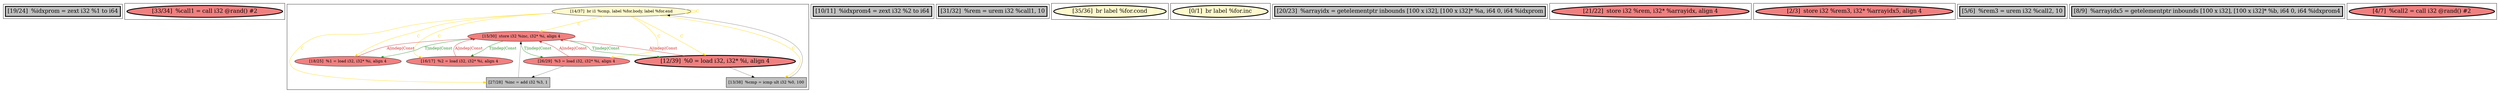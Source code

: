 
digraph G {





subgraph cluster11 {


node332 [penwidth=3.0,fontsize=20,fillcolor=grey,label="[19/24]  %idxprom = zext i32 %1 to i64",shape=rectangle,style=filled ]



}

subgraph cluster10 {


node331 [penwidth=3.0,fontsize=20,fillcolor=lightcoral,label="[33/34]  %call1 = call i32 @rand() #2",shape=ellipse,style=filled ]



}

subgraph cluster9 {


node329 [fillcolor=lemonchiffon,label="[14/37]  br i1 %cmp, label %for.body, label %for.end",shape=ellipse,style=filled ]
node324 [fillcolor=lightcoral,label="[15/30]  store i32 %inc, i32* %i, align 4",shape=ellipse,style=filled ]
node327 [fillcolor=lightcoral,label="[16/17]  %2 = load i32, i32* %i, align 4",shape=ellipse,style=filled ]
node326 [fillcolor=lightcoral,label="[26/29]  %3 = load i32, i32* %i, align 4",shape=ellipse,style=filled ]
node330 [fillcolor=grey,label="[27/28]  %inc = add i32 %3, 1",shape=rectangle,style=filled ]
node325 [penwidth=3.0,fontsize=20,fillcolor=lightcoral,label="[12/39]  %0 = load i32, i32* %i, align 4",shape=ellipse,style=filled ]
node323 [fillcolor=lightcoral,label="[18/25]  %1 = load i32, i32* %i, align 4",shape=ellipse,style=filled ]
node328 [fillcolor=grey,label="[13/38]  %cmp = icmp ult i32 %0, 100",shape=rectangle,style=filled ]

node329->node325 [style=solid,color=gold,label="C",penwidth=1.0,fontcolor=gold ]
node329->node324 [style=solid,color=gold,label="C",penwidth=1.0,fontcolor=gold ]
node329->node327 [style=solid,color=gold,label="C",penwidth=1.0,fontcolor=gold ]
node327->node324 [style=solid,color=firebrick3,label="A|indep|Const",penwidth=1.0,fontcolor=firebrick3 ]
node324->node327 [style=solid,color=forestgreen,label="T|indep|Const",penwidth=1.0,fontcolor=forestgreen ]
node329->node328 [style=solid,color=gold,label="C",penwidth=1.0,fontcolor=gold ]
node326->node330 [style=solid,color=black,label="",penwidth=0.5,fontcolor=black ]
node326->node324 [style=solid,color=firebrick3,label="A|indep|Const",penwidth=1.0,fontcolor=firebrick3 ]
node328->node329 [style=solid,color=black,label="",penwidth=0.5,fontcolor=black ]
node325->node328 [style=solid,color=black,label="",penwidth=0.5,fontcolor=black ]
node330->node324 [style=solid,color=black,label="",penwidth=0.5,fontcolor=black ]
node329->node329 [style=solid,color=gold,label="C",penwidth=1.0,fontcolor=gold ]
node329->node330 [style=solid,color=gold,label="C",penwidth=1.0,fontcolor=gold ]
node324->node326 [style=solid,color=forestgreen,label="T|indep|Const",penwidth=1.0,fontcolor=forestgreen ]
node323->node324 [style=solid,color=firebrick3,label="A|indep|Const",penwidth=1.0,fontcolor=firebrick3 ]
node324->node323 [style=solid,color=forestgreen,label="T|indep|Const",penwidth=1.0,fontcolor=forestgreen ]
node325->node324 [style=solid,color=firebrick3,label="A|indep|Const",penwidth=1.0,fontcolor=firebrick3 ]
node329->node323 [style=solid,color=gold,label="C",penwidth=1.0,fontcolor=gold ]
node324->node325 [style=solid,color=forestgreen,label="T|indep|Const",penwidth=1.0,fontcolor=forestgreen ]
node329->node326 [style=solid,color=gold,label="C",penwidth=1.0,fontcolor=gold ]


}

subgraph cluster8 {


node322 [penwidth=3.0,fontsize=20,fillcolor=grey,label="[10/11]  %idxprom4 = zext i32 %2 to i64",shape=rectangle,style=filled ]



}

subgraph cluster7 {


node321 [penwidth=3.0,fontsize=20,fillcolor=grey,label="[31/32]  %rem = urem i32 %call1, 10",shape=rectangle,style=filled ]



}

subgraph cluster6 {


node320 [penwidth=3.0,fontsize=20,fillcolor=lemonchiffon,label="[35/36]  br label %for.cond",shape=ellipse,style=filled ]



}

subgraph cluster0 {


node314 [penwidth=3.0,fontsize=20,fillcolor=lemonchiffon,label="[0/1]  br label %for.inc",shape=ellipse,style=filled ]



}

subgraph cluster12 {


node333 [penwidth=3.0,fontsize=20,fillcolor=grey,label="[20/23]  %arrayidx = getelementptr inbounds [100 x i32], [100 x i32]* %a, i64 0, i64 %idxprom",shape=rectangle,style=filled ]



}

subgraph cluster5 {


node319 [penwidth=3.0,fontsize=20,fillcolor=lightcoral,label="[21/22]  store i32 %rem, i32* %arrayidx, align 4",shape=ellipse,style=filled ]



}

subgraph cluster1 {


node315 [penwidth=3.0,fontsize=20,fillcolor=lightcoral,label="[2/3]  store i32 %rem3, i32* %arrayidx5, align 4",shape=ellipse,style=filled ]



}

subgraph cluster2 {


node316 [penwidth=3.0,fontsize=20,fillcolor=grey,label="[5/6]  %rem3 = urem i32 %call2, 10",shape=rectangle,style=filled ]



}

subgraph cluster3 {


node317 [penwidth=3.0,fontsize=20,fillcolor=grey,label="[8/9]  %arrayidx5 = getelementptr inbounds [100 x i32], [100 x i32]* %b, i64 0, i64 %idxprom4",shape=rectangle,style=filled ]



}

subgraph cluster4 {


node318 [penwidth=3.0,fontsize=20,fillcolor=lightcoral,label="[4/7]  %call2 = call i32 @rand() #2",shape=ellipse,style=filled ]



}

}

